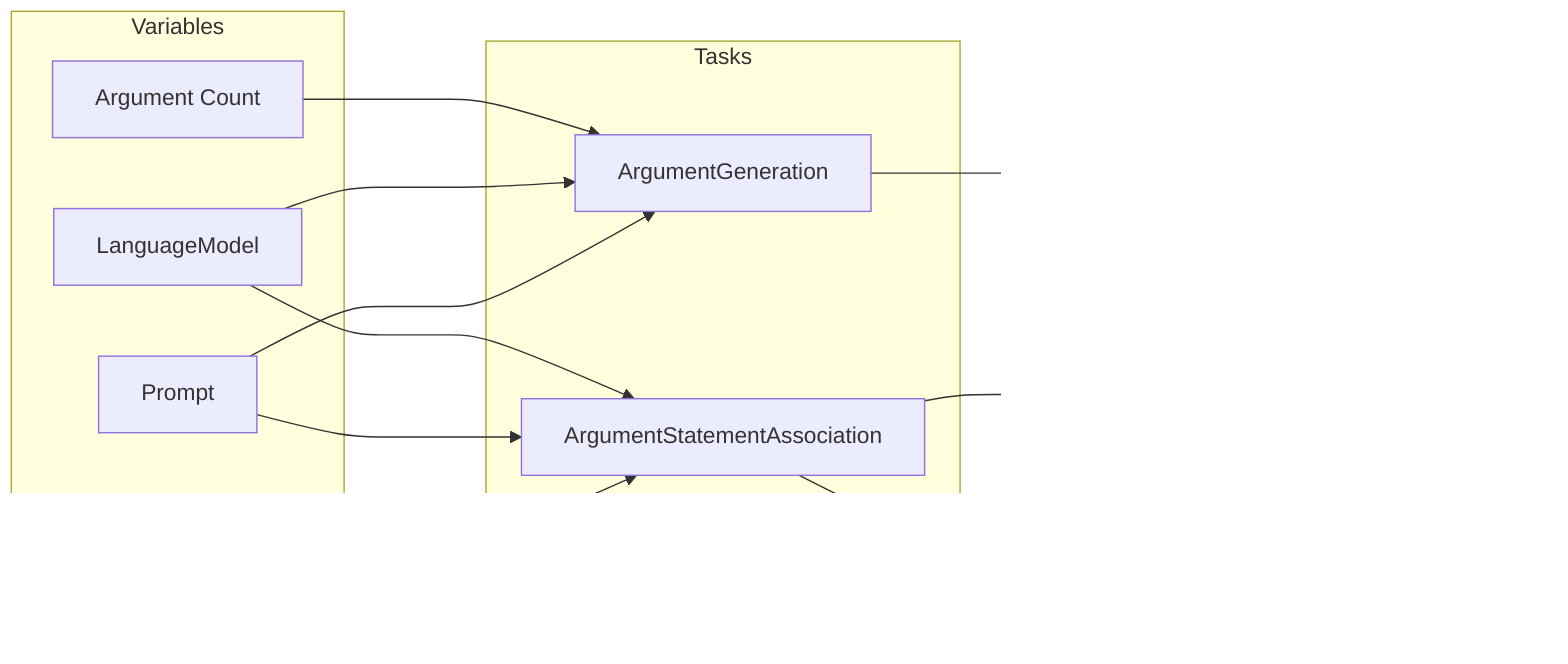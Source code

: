 flowchart LR

    subgraph Metrics
        ArgumentRelevance(Argument Relevance)
        LLMClassificationAccuracy[LLM Classification Accuracy]:::selected
        ArgumentVoteDistribution[Argument Vote Distribution]:::selected
    end

    subgraph Tasks
        ArgumentGeneration:::selected
        ArgumentStatementAssociation:::selected
        ArgumentGeneration ---> ArgumentRelevance
        ArgumentStatementAssociation ---> LLMClassificationAccuracy & ArgumentVoteDistribution
    end

    subgraph Variables
        LanguageModel:::selected
        Prompt:::selected
        EmbeddingModel:::selected

        ArgumentCount[Argument Count] ---> ArgumentGeneration
        LanguageModel ---> ArgumentGeneration & ArgumentStatementAssociation
        Prompt ---> ArgumentGeneration & ArgumentStatementAssociation
        EmbeddingModel ---> ArgumentStatementAssociation
    end